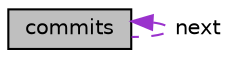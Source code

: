 digraph "commits"
{
 // LATEX_PDF_SIZE
  edge [fontname="Helvetica",fontsize="10",labelfontname="Helvetica",labelfontsize="10"];
  node [fontname="Helvetica",fontsize="10",shape=record];
  Node1 [label="commits",height=0.2,width=0.4,color="black", fillcolor="grey75", style="filled", fontcolor="black",tooltip="Definição da struct commits."];
  Node1 -> Node1 [dir="back",color="darkorchid3",fontsize="10",style="dashed",label=" next" ,fontname="Helvetica"];
}
